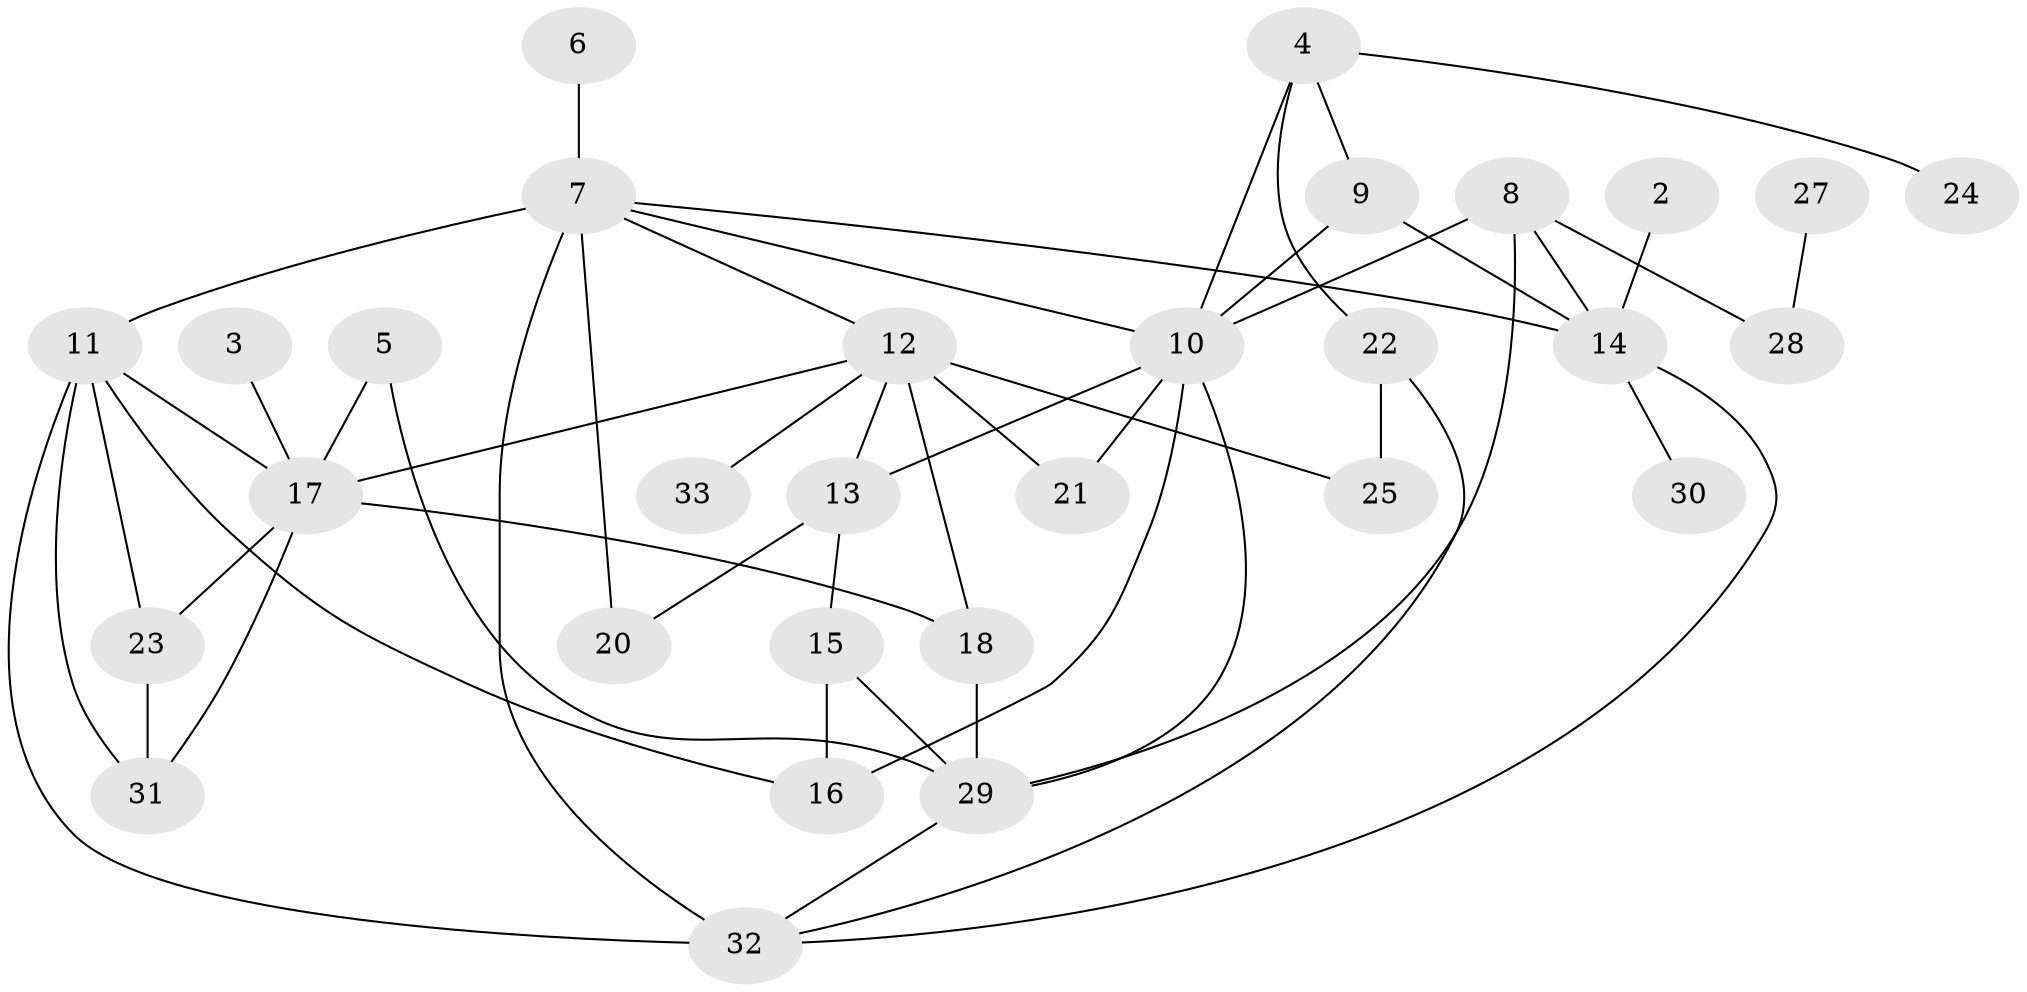 // original degree distribution, {5: 0.09876543209876543, 2: 0.16049382716049382, 3: 0.2345679012345679, 1: 0.2716049382716049, 0: 0.037037037037037035, 4: 0.14814814814814814, 6: 0.037037037037037035, 7: 0.012345679012345678}
// Generated by graph-tools (version 1.1) at 2025/35/03/04/25 23:35:50]
// undirected, 30 vertices, 51 edges
graph export_dot {
  node [color=gray90,style=filled];
  2;
  3;
  4;
  5;
  6;
  7;
  8;
  9;
  10;
  11;
  12;
  13;
  14;
  15;
  16;
  17;
  18;
  20;
  21;
  22;
  23;
  24;
  25;
  27;
  28;
  29;
  30;
  31;
  32;
  33;
  2 -- 14 [weight=1.0];
  3 -- 17 [weight=1.0];
  4 -- 9 [weight=1.0];
  4 -- 10 [weight=1.0];
  4 -- 22 [weight=1.0];
  4 -- 24 [weight=1.0];
  5 -- 17 [weight=2.0];
  5 -- 29 [weight=2.0];
  6 -- 7 [weight=1.0];
  7 -- 10 [weight=1.0];
  7 -- 11 [weight=1.0];
  7 -- 12 [weight=1.0];
  7 -- 14 [weight=2.0];
  7 -- 20 [weight=2.0];
  7 -- 32 [weight=2.0];
  8 -- 10 [weight=1.0];
  8 -- 14 [weight=1.0];
  8 -- 28 [weight=1.0];
  8 -- 29 [weight=2.0];
  9 -- 10 [weight=1.0];
  9 -- 14 [weight=2.0];
  10 -- 13 [weight=1.0];
  10 -- 16 [weight=1.0];
  10 -- 21 [weight=1.0];
  10 -- 29 [weight=2.0];
  11 -- 16 [weight=1.0];
  11 -- 17 [weight=1.0];
  11 -- 23 [weight=1.0];
  11 -- 31 [weight=1.0];
  11 -- 32 [weight=1.0];
  12 -- 13 [weight=1.0];
  12 -- 17 [weight=1.0];
  12 -- 18 [weight=1.0];
  12 -- 21 [weight=1.0];
  12 -- 25 [weight=2.0];
  12 -- 33 [weight=1.0];
  13 -- 15 [weight=1.0];
  13 -- 20 [weight=1.0];
  14 -- 30 [weight=1.0];
  14 -- 32 [weight=1.0];
  15 -- 16 [weight=1.0];
  15 -- 29 [weight=1.0];
  17 -- 18 [weight=1.0];
  17 -- 23 [weight=1.0];
  17 -- 31 [weight=1.0];
  18 -- 29 [weight=1.0];
  22 -- 25 [weight=1.0];
  22 -- 32 [weight=1.0];
  23 -- 31 [weight=1.0];
  27 -- 28 [weight=1.0];
  29 -- 32 [weight=1.0];
}
